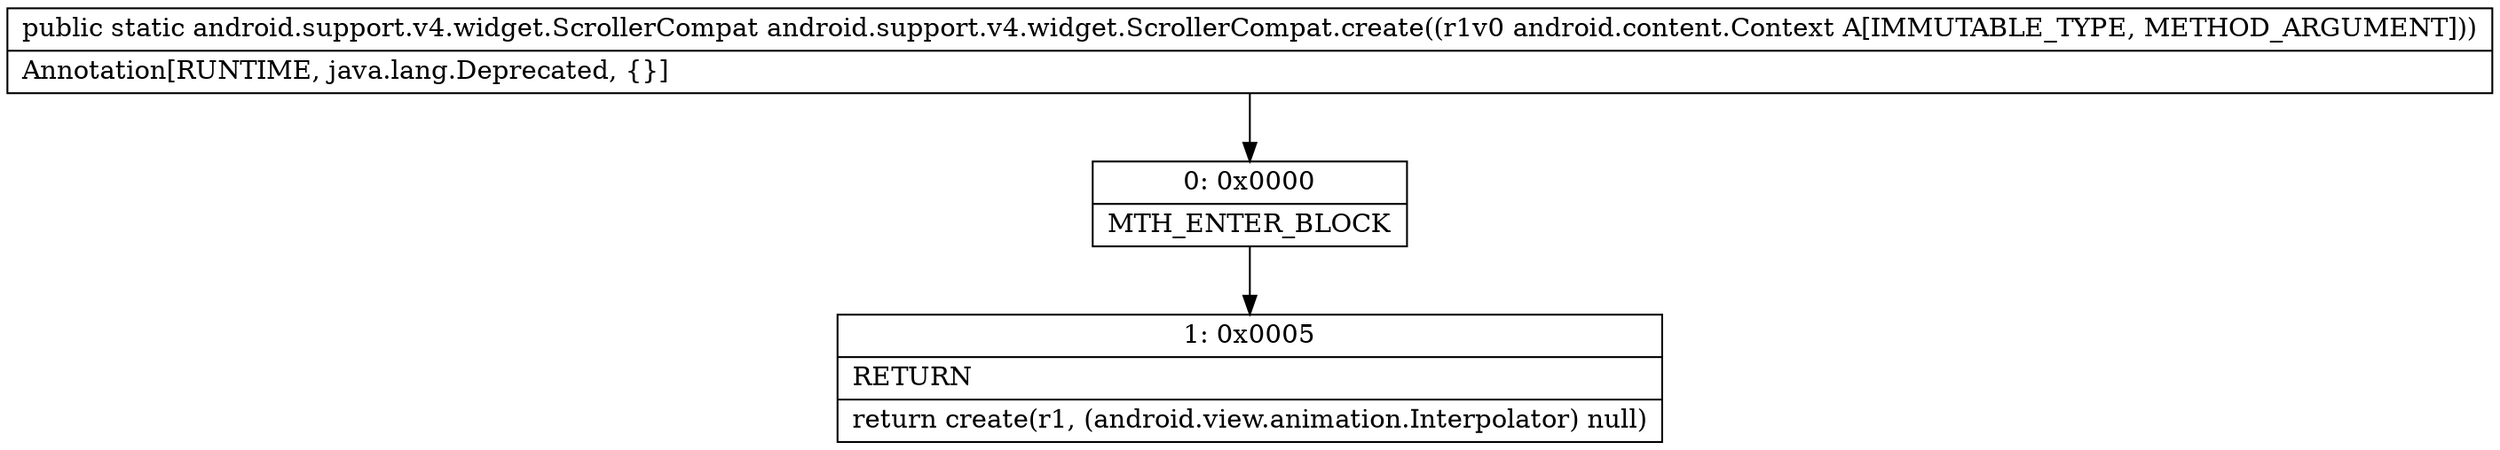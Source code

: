 digraph "CFG forandroid.support.v4.widget.ScrollerCompat.create(Landroid\/content\/Context;)Landroid\/support\/v4\/widget\/ScrollerCompat;" {
Node_0 [shape=record,label="{0\:\ 0x0000|MTH_ENTER_BLOCK\l}"];
Node_1 [shape=record,label="{1\:\ 0x0005|RETURN\l|return create(r1, (android.view.animation.Interpolator) null)\l}"];
MethodNode[shape=record,label="{public static android.support.v4.widget.ScrollerCompat android.support.v4.widget.ScrollerCompat.create((r1v0 android.content.Context A[IMMUTABLE_TYPE, METHOD_ARGUMENT]))  | Annotation[RUNTIME, java.lang.Deprecated, \{\}]\l}"];
MethodNode -> Node_0;
Node_0 -> Node_1;
}

